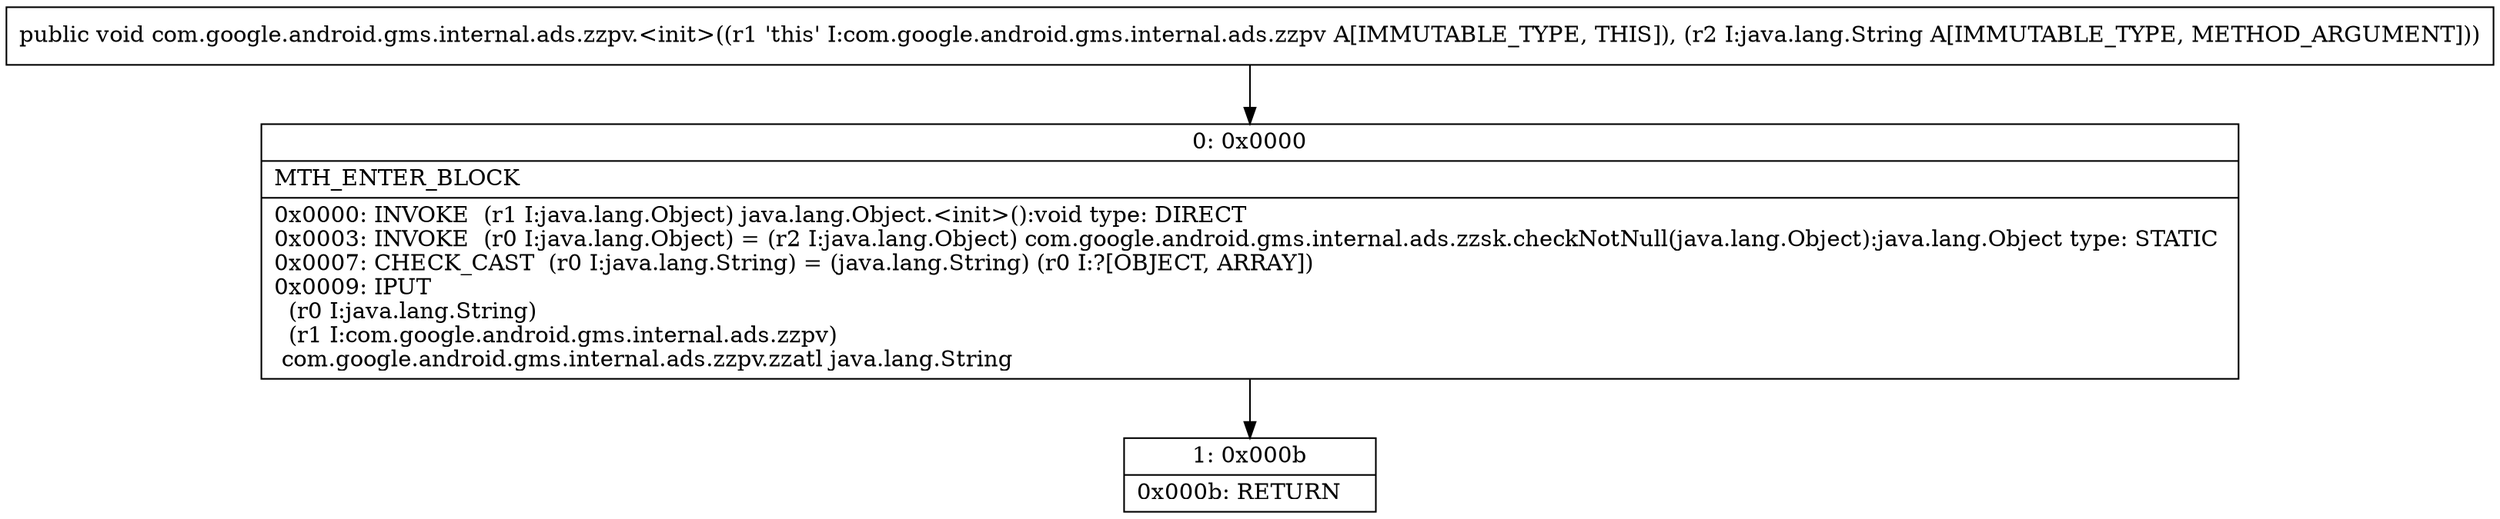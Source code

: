 digraph "CFG forcom.google.android.gms.internal.ads.zzpv.\<init\>(Ljava\/lang\/String;)V" {
Node_0 [shape=record,label="{0\:\ 0x0000|MTH_ENTER_BLOCK\l|0x0000: INVOKE  (r1 I:java.lang.Object) java.lang.Object.\<init\>():void type: DIRECT \l0x0003: INVOKE  (r0 I:java.lang.Object) = (r2 I:java.lang.Object) com.google.android.gms.internal.ads.zzsk.checkNotNull(java.lang.Object):java.lang.Object type: STATIC \l0x0007: CHECK_CAST  (r0 I:java.lang.String) = (java.lang.String) (r0 I:?[OBJECT, ARRAY]) \l0x0009: IPUT  \l  (r0 I:java.lang.String)\l  (r1 I:com.google.android.gms.internal.ads.zzpv)\l com.google.android.gms.internal.ads.zzpv.zzatl java.lang.String \l}"];
Node_1 [shape=record,label="{1\:\ 0x000b|0x000b: RETURN   \l}"];
MethodNode[shape=record,label="{public void com.google.android.gms.internal.ads.zzpv.\<init\>((r1 'this' I:com.google.android.gms.internal.ads.zzpv A[IMMUTABLE_TYPE, THIS]), (r2 I:java.lang.String A[IMMUTABLE_TYPE, METHOD_ARGUMENT])) }"];
MethodNode -> Node_0;
Node_0 -> Node_1;
}


